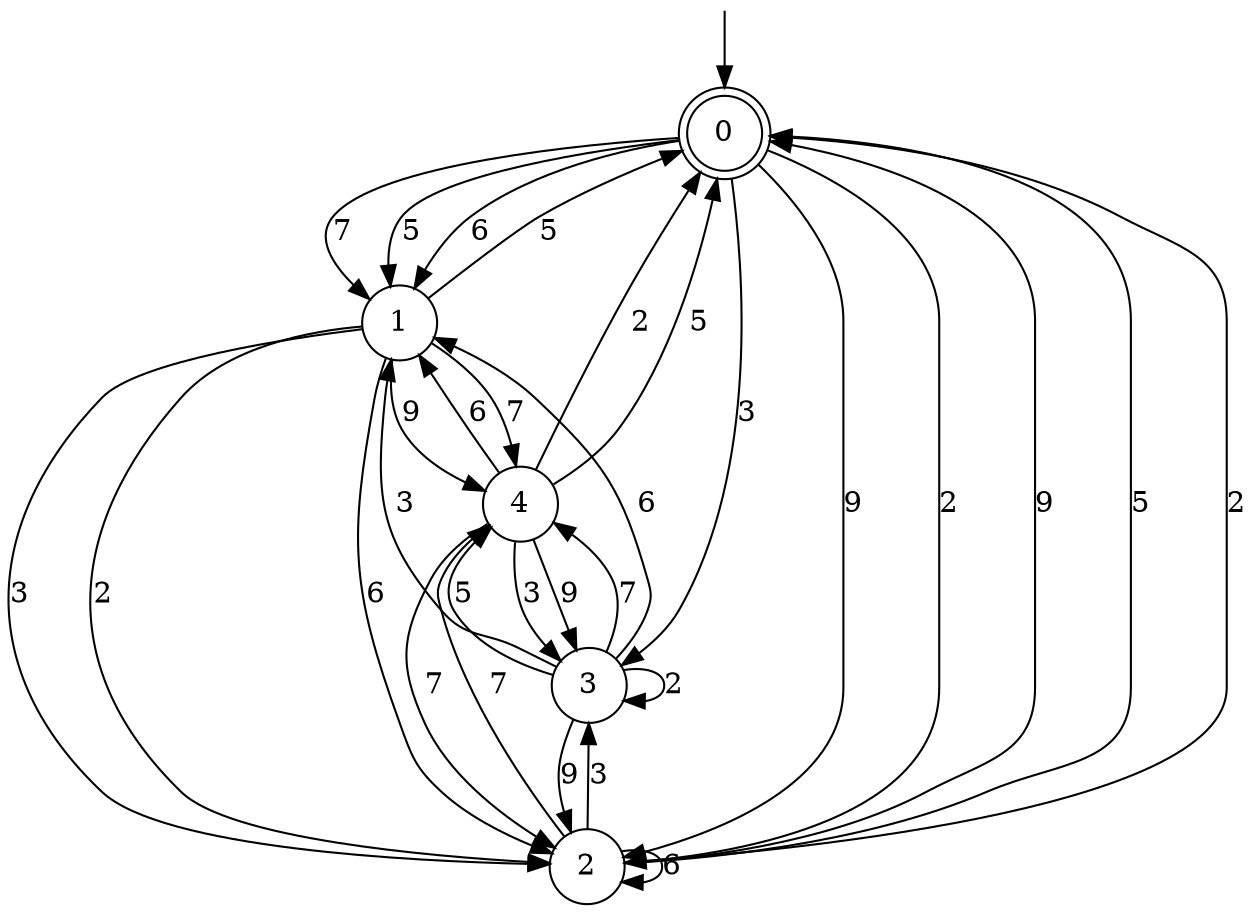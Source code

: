 digraph g {

	s0 [shape="doublecircle" label="0"];
	s1 [shape="circle" label="1"];
	s2 [shape="circle" label="2"];
	s3 [shape="circle" label="3"];
	s4 [shape="circle" label="4"];
	s0 -> s1 [label="7"];
	s0 -> s2 [label="9"];
	s0 -> s3 [label="3"];
	s0 -> s1 [label="5"];
	s0 -> s2 [label="2"];
	s0 -> s1 [label="6"];
	s1 -> s4 [label="7"];
	s1 -> s4 [label="9"];
	s1 -> s2 [label="3"];
	s1 -> s0 [label="5"];
	s1 -> s2 [label="2"];
	s1 -> s2 [label="6"];
	s2 -> s4 [label="7"];
	s2 -> s0 [label="9"];
	s2 -> s3 [label="3"];
	s2 -> s0 [label="5"];
	s2 -> s0 [label="2"];
	s2 -> s2 [label="6"];
	s3 -> s4 [label="7"];
	s3 -> s2 [label="9"];
	s3 -> s1 [label="3"];
	s3 -> s4 [label="5"];
	s3 -> s3 [label="2"];
	s3 -> s1 [label="6"];
	s4 -> s2 [label="7"];
	s4 -> s3 [label="9"];
	s4 -> s3 [label="3"];
	s4 -> s0 [label="5"];
	s4 -> s0 [label="2"];
	s4 -> s1 [label="6"];

__start0 [label="" shape="none" width="0" height="0"];
__start0 -> s0;

}
